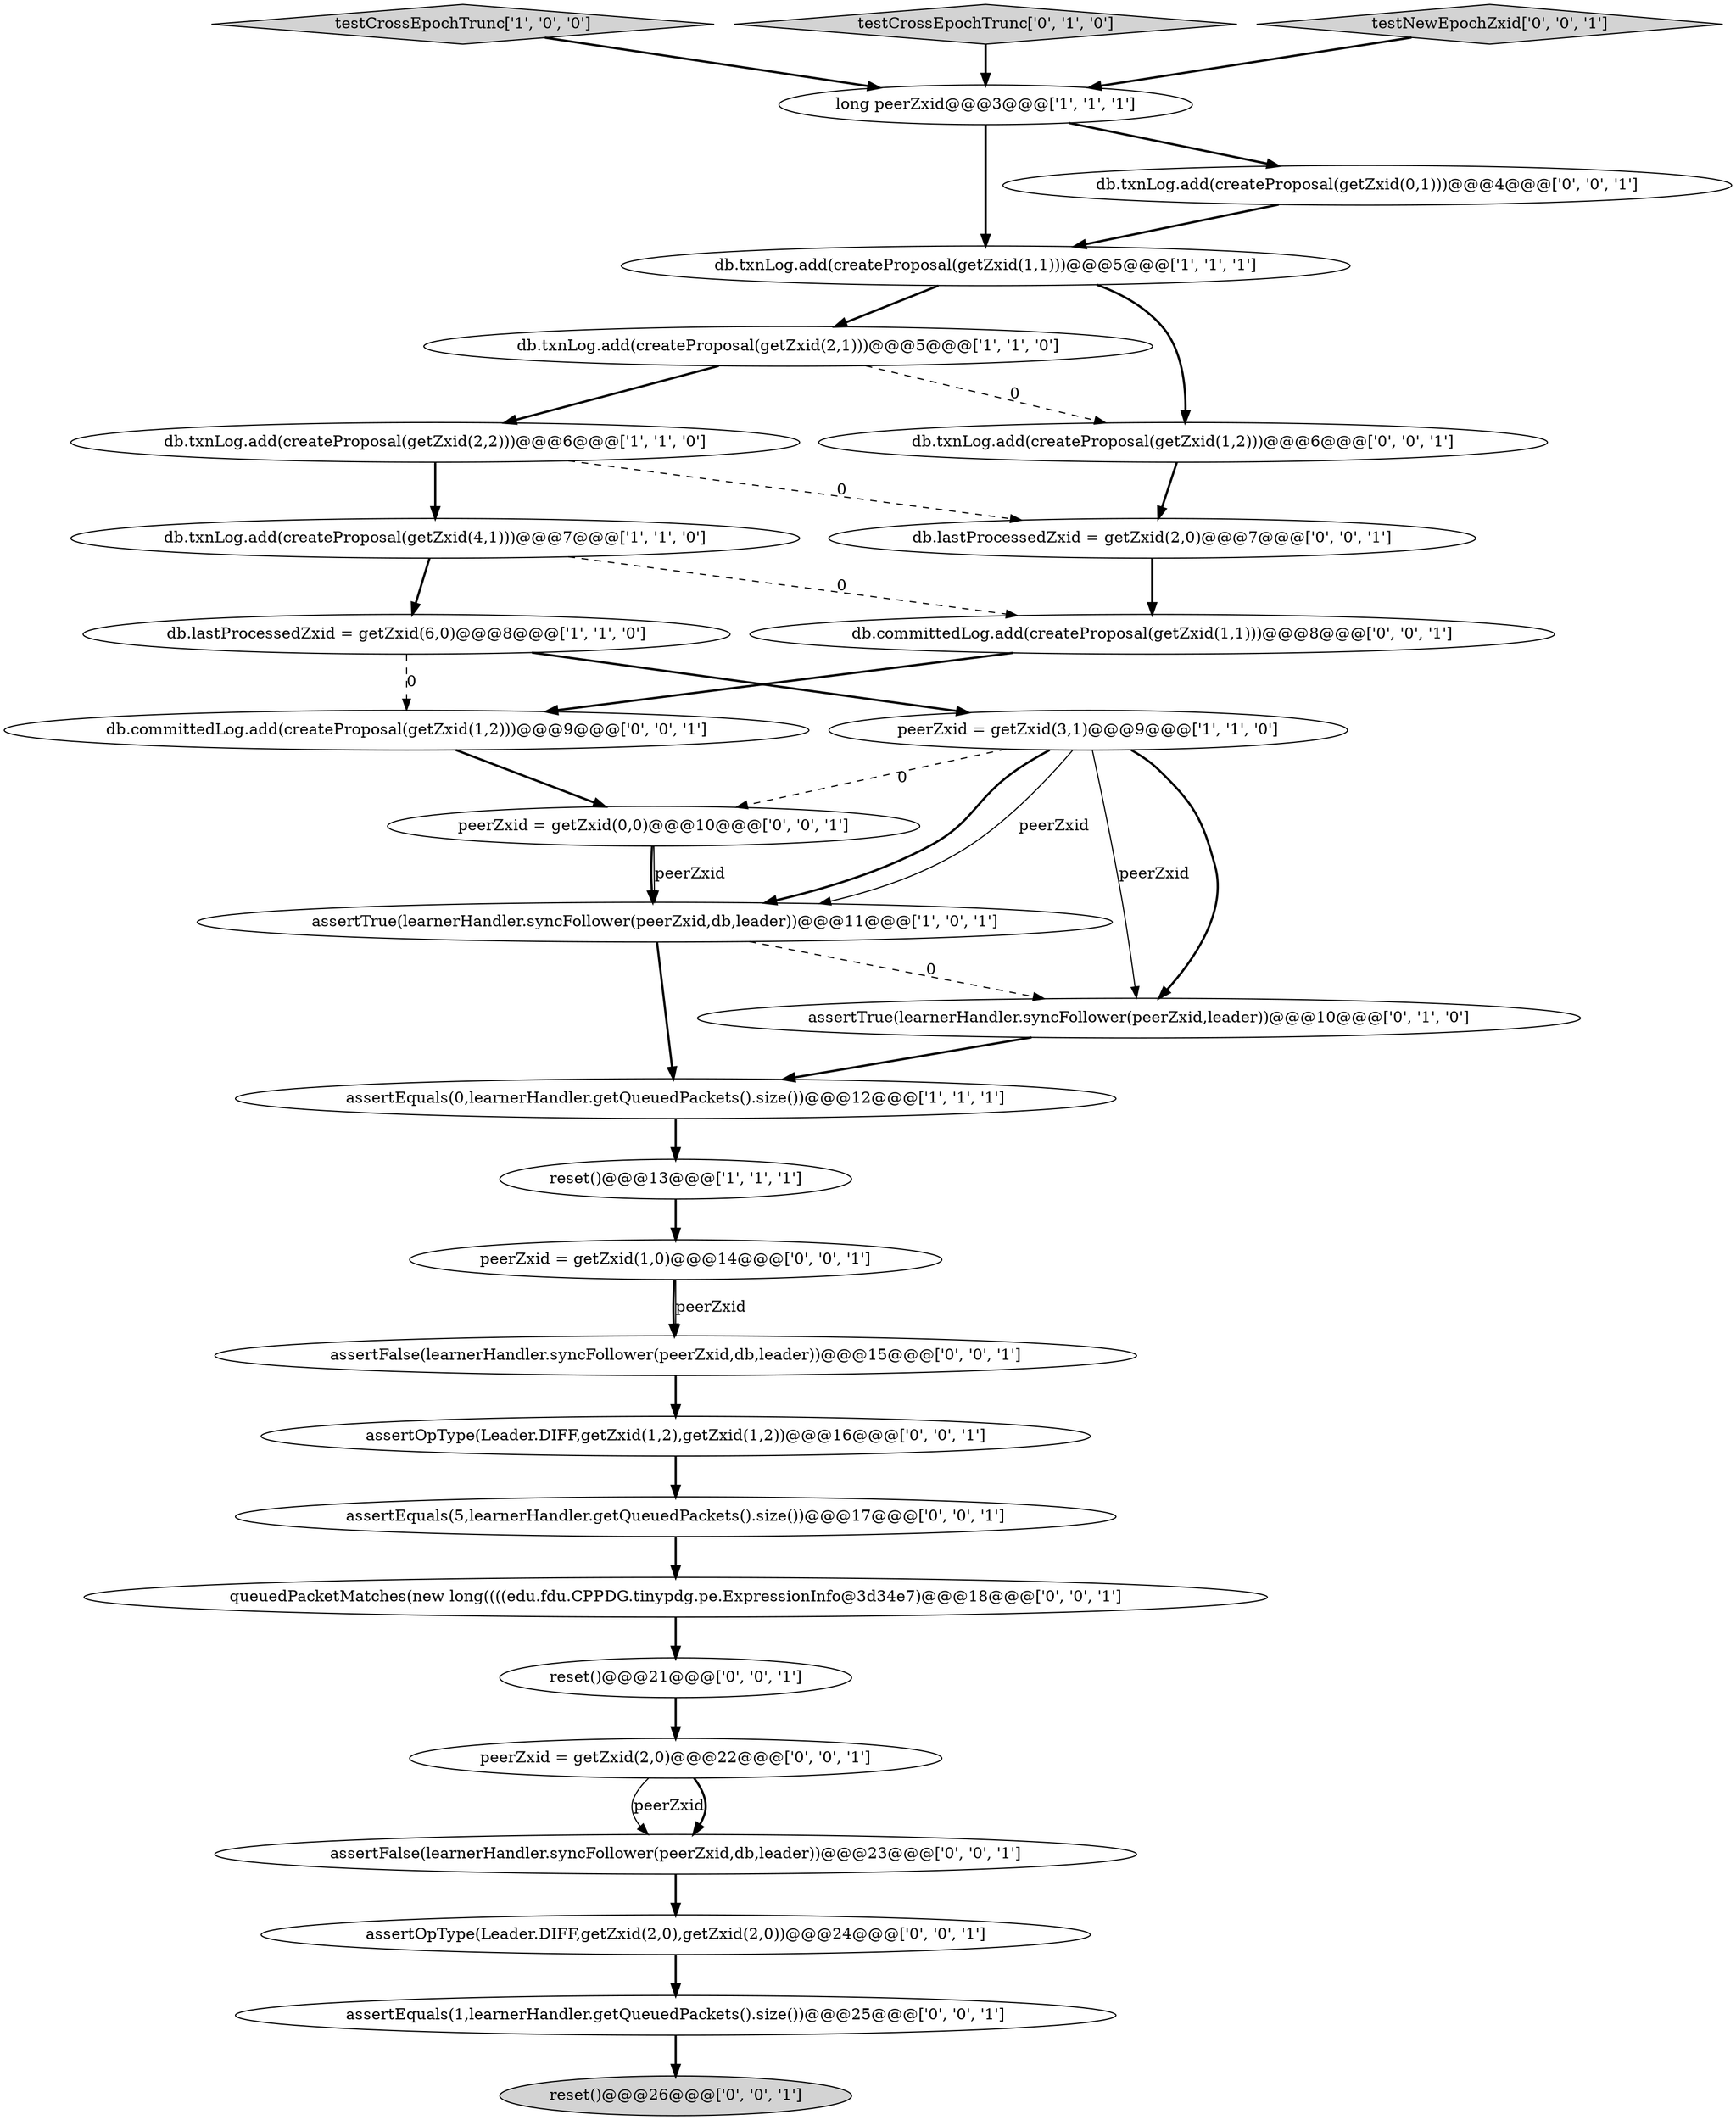 digraph {
19 [style = filled, label = "assertOpType(Leader.DIFF,getZxid(2,0),getZxid(2,0))@@@24@@@['0', '0', '1']", fillcolor = white, shape = ellipse image = "AAA0AAABBB3BBB"];
26 [style = filled, label = "db.lastProcessedZxid = getZxid(2,0)@@@7@@@['0', '0', '1']", fillcolor = white, shape = ellipse image = "AAA0AAABBB3BBB"];
1 [style = filled, label = "db.txnLog.add(createProposal(getZxid(2,1)))@@@5@@@['1', '1', '0']", fillcolor = white, shape = ellipse image = "AAA0AAABBB1BBB"];
21 [style = filled, label = "assertFalse(learnerHandler.syncFollower(peerZxid,db,leader))@@@23@@@['0', '0', '1']", fillcolor = white, shape = ellipse image = "AAA0AAABBB3BBB"];
2 [style = filled, label = "long peerZxid@@@3@@@['1', '1', '1']", fillcolor = white, shape = ellipse image = "AAA0AAABBB1BBB"];
7 [style = filled, label = "peerZxid = getZxid(3,1)@@@9@@@['1', '1', '0']", fillcolor = white, shape = ellipse image = "AAA0AAABBB1BBB"];
20 [style = filled, label = "peerZxid = getZxid(0,0)@@@10@@@['0', '0', '1']", fillcolor = white, shape = ellipse image = "AAA0AAABBB3BBB"];
8 [style = filled, label = "assertEquals(0,learnerHandler.getQueuedPackets().size())@@@12@@@['1', '1', '1']", fillcolor = white, shape = ellipse image = "AAA0AAABBB1BBB"];
22 [style = filled, label = "assertFalse(learnerHandler.syncFollower(peerZxid,db,leader))@@@15@@@['0', '0', '1']", fillcolor = white, shape = ellipse image = "AAA0AAABBB3BBB"];
23 [style = filled, label = "assertOpType(Leader.DIFF,getZxid(1,2),getZxid(1,2))@@@16@@@['0', '0', '1']", fillcolor = white, shape = ellipse image = "AAA0AAABBB3BBB"];
6 [style = filled, label = "db.lastProcessedZxid = getZxid(6,0)@@@8@@@['1', '1', '0']", fillcolor = white, shape = ellipse image = "AAA0AAABBB1BBB"];
30 [style = filled, label = "reset()@@@21@@@['0', '0', '1']", fillcolor = white, shape = ellipse image = "AAA0AAABBB3BBB"];
9 [style = filled, label = "assertTrue(learnerHandler.syncFollower(peerZxid,db,leader))@@@11@@@['1', '0', '1']", fillcolor = white, shape = ellipse image = "AAA0AAABBB1BBB"];
4 [style = filled, label = "db.txnLog.add(createProposal(getZxid(2,2)))@@@6@@@['1', '1', '0']", fillcolor = white, shape = ellipse image = "AAA0AAABBB1BBB"];
29 [style = filled, label = "db.committedLog.add(createProposal(getZxid(1,1)))@@@8@@@['0', '0', '1']", fillcolor = white, shape = ellipse image = "AAA0AAABBB3BBB"];
11 [style = filled, label = "assertTrue(learnerHandler.syncFollower(peerZxid,leader))@@@10@@@['0', '1', '0']", fillcolor = white, shape = ellipse image = "AAA1AAABBB2BBB"];
5 [style = filled, label = "db.txnLog.add(createProposal(getZxid(4,1)))@@@7@@@['1', '1', '0']", fillcolor = white, shape = ellipse image = "AAA0AAABBB1BBB"];
0 [style = filled, label = "testCrossEpochTrunc['1', '0', '0']", fillcolor = lightgray, shape = diamond image = "AAA0AAABBB1BBB"];
27 [style = filled, label = "reset()@@@26@@@['0', '0', '1']", fillcolor = lightgray, shape = ellipse image = "AAA0AAABBB3BBB"];
12 [style = filled, label = "testCrossEpochTrunc['0', '1', '0']", fillcolor = lightgray, shape = diamond image = "AAA0AAABBB2BBB"];
28 [style = filled, label = "peerZxid = getZxid(1,0)@@@14@@@['0', '0', '1']", fillcolor = white, shape = ellipse image = "AAA0AAABBB3BBB"];
25 [style = filled, label = "peerZxid = getZxid(2,0)@@@22@@@['0', '0', '1']", fillcolor = white, shape = ellipse image = "AAA0AAABBB3BBB"];
16 [style = filled, label = "db.committedLog.add(createProposal(getZxid(1,2)))@@@9@@@['0', '0', '1']", fillcolor = white, shape = ellipse image = "AAA0AAABBB3BBB"];
10 [style = filled, label = "reset()@@@13@@@['1', '1', '1']", fillcolor = white, shape = ellipse image = "AAA0AAABBB1BBB"];
24 [style = filled, label = "queuedPacketMatches(new long((((edu.fdu.CPPDG.tinypdg.pe.ExpressionInfo@3d34e7)@@@18@@@['0', '0', '1']", fillcolor = white, shape = ellipse image = "AAA0AAABBB3BBB"];
18 [style = filled, label = "testNewEpochZxid['0', '0', '1']", fillcolor = lightgray, shape = diamond image = "AAA0AAABBB3BBB"];
3 [style = filled, label = "db.txnLog.add(createProposal(getZxid(1,1)))@@@5@@@['1', '1', '1']", fillcolor = white, shape = ellipse image = "AAA0AAABBB1BBB"];
14 [style = filled, label = "db.txnLog.add(createProposal(getZxid(1,2)))@@@6@@@['0', '0', '1']", fillcolor = white, shape = ellipse image = "AAA0AAABBB3BBB"];
17 [style = filled, label = "assertEquals(1,learnerHandler.getQueuedPackets().size())@@@25@@@['0', '0', '1']", fillcolor = white, shape = ellipse image = "AAA0AAABBB3BBB"];
13 [style = filled, label = "db.txnLog.add(createProposal(getZxid(0,1)))@@@4@@@['0', '0', '1']", fillcolor = white, shape = ellipse image = "AAA0AAABBB3BBB"];
15 [style = filled, label = "assertEquals(5,learnerHandler.getQueuedPackets().size())@@@17@@@['0', '0', '1']", fillcolor = white, shape = ellipse image = "AAA0AAABBB3BBB"];
4->26 [style = dashed, label="0"];
9->11 [style = dashed, label="0"];
3->14 [style = bold, label=""];
23->15 [style = bold, label=""];
17->27 [style = bold, label=""];
18->2 [style = bold, label=""];
20->9 [style = solid, label="peerZxid"];
7->9 [style = bold, label=""];
2->13 [style = bold, label=""];
7->20 [style = dashed, label="0"];
12->2 [style = bold, label=""];
4->5 [style = bold, label=""];
1->14 [style = dashed, label="0"];
25->21 [style = solid, label="peerZxid"];
15->24 [style = bold, label=""];
10->28 [style = bold, label=""];
7->11 [style = bold, label=""];
24->30 [style = bold, label=""];
14->26 [style = bold, label=""];
30->25 [style = bold, label=""];
7->9 [style = solid, label="peerZxid"];
3->1 [style = bold, label=""];
2->3 [style = bold, label=""];
25->21 [style = bold, label=""];
28->22 [style = bold, label=""];
21->19 [style = bold, label=""];
29->16 [style = bold, label=""];
11->8 [style = bold, label=""];
19->17 [style = bold, label=""];
6->16 [style = dashed, label="0"];
1->4 [style = bold, label=""];
7->11 [style = solid, label="peerZxid"];
13->3 [style = bold, label=""];
16->20 [style = bold, label=""];
20->9 [style = bold, label=""];
28->22 [style = solid, label="peerZxid"];
22->23 [style = bold, label=""];
9->8 [style = bold, label=""];
6->7 [style = bold, label=""];
0->2 [style = bold, label=""];
26->29 [style = bold, label=""];
8->10 [style = bold, label=""];
5->29 [style = dashed, label="0"];
5->6 [style = bold, label=""];
}
